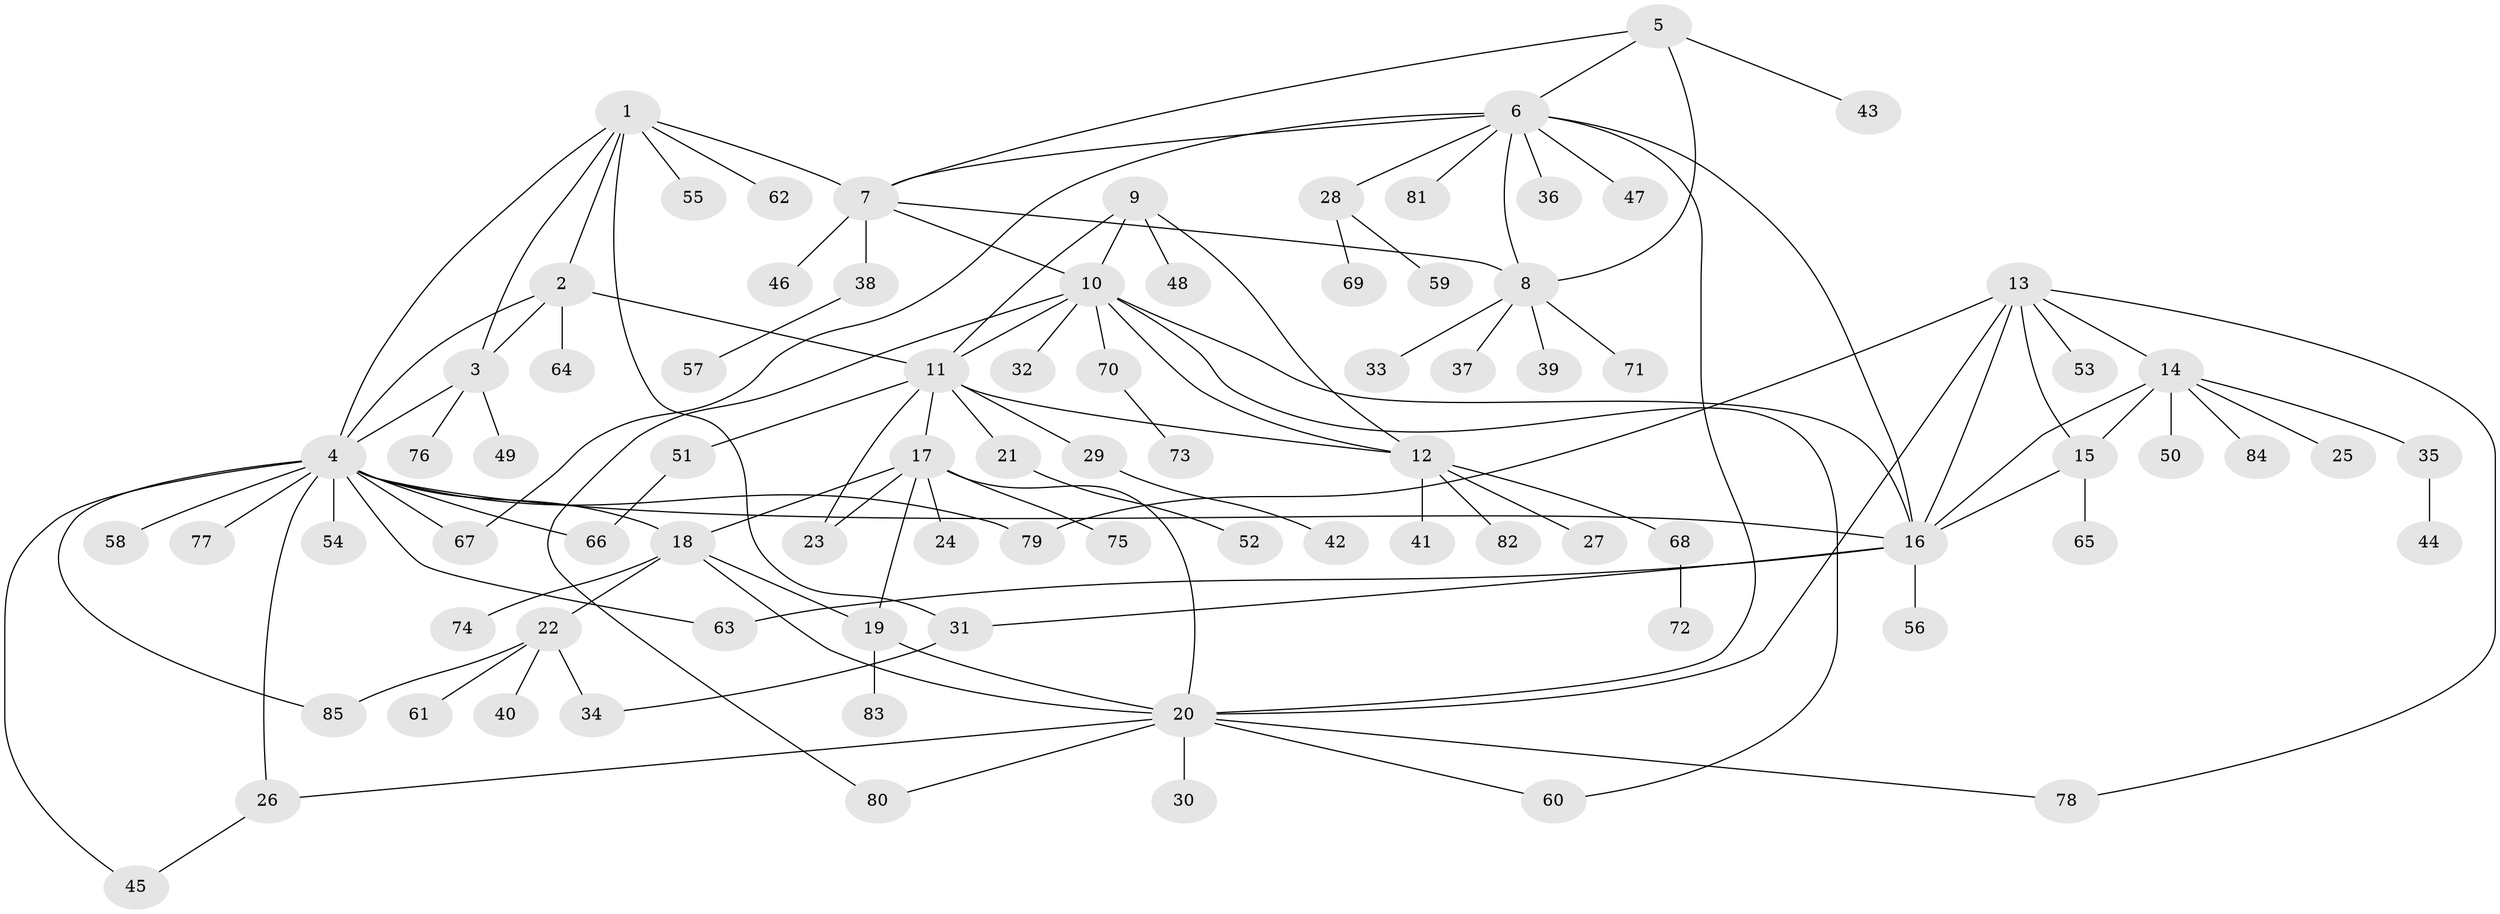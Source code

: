 // coarse degree distribution, {5: 0.06976744186046512, 4: 0.023255813953488372, 9: 0.06976744186046512, 6: 0.13953488372093023, 3: 0.16279069767441862, 7: 0.046511627906976744, 8: 0.023255813953488372, 1: 0.3953488372093023, 2: 0.06976744186046512}
// Generated by graph-tools (version 1.1) at 2025/52/03/04/25 22:52:12]
// undirected, 85 vertices, 118 edges
graph export_dot {
  node [color=gray90,style=filled];
  1;
  2;
  3;
  4;
  5;
  6;
  7;
  8;
  9;
  10;
  11;
  12;
  13;
  14;
  15;
  16;
  17;
  18;
  19;
  20;
  21;
  22;
  23;
  24;
  25;
  26;
  27;
  28;
  29;
  30;
  31;
  32;
  33;
  34;
  35;
  36;
  37;
  38;
  39;
  40;
  41;
  42;
  43;
  44;
  45;
  46;
  47;
  48;
  49;
  50;
  51;
  52;
  53;
  54;
  55;
  56;
  57;
  58;
  59;
  60;
  61;
  62;
  63;
  64;
  65;
  66;
  67;
  68;
  69;
  70;
  71;
  72;
  73;
  74;
  75;
  76;
  77;
  78;
  79;
  80;
  81;
  82;
  83;
  84;
  85;
  1 -- 2;
  1 -- 3;
  1 -- 4;
  1 -- 7;
  1 -- 31;
  1 -- 55;
  1 -- 62;
  2 -- 3;
  2 -- 4;
  2 -- 11;
  2 -- 64;
  3 -- 4;
  3 -- 49;
  3 -- 76;
  4 -- 16;
  4 -- 18;
  4 -- 26;
  4 -- 45;
  4 -- 54;
  4 -- 58;
  4 -- 63;
  4 -- 66;
  4 -- 67;
  4 -- 77;
  4 -- 79;
  4 -- 85;
  5 -- 6;
  5 -- 7;
  5 -- 8;
  5 -- 43;
  6 -- 7;
  6 -- 8;
  6 -- 16;
  6 -- 20;
  6 -- 28;
  6 -- 36;
  6 -- 47;
  6 -- 67;
  6 -- 81;
  7 -- 8;
  7 -- 10;
  7 -- 38;
  7 -- 46;
  8 -- 33;
  8 -- 37;
  8 -- 39;
  8 -- 71;
  9 -- 10;
  9 -- 11;
  9 -- 12;
  9 -- 48;
  10 -- 11;
  10 -- 12;
  10 -- 16;
  10 -- 32;
  10 -- 60;
  10 -- 70;
  10 -- 80;
  11 -- 12;
  11 -- 17;
  11 -- 21;
  11 -- 23;
  11 -- 29;
  11 -- 51;
  12 -- 27;
  12 -- 41;
  12 -- 68;
  12 -- 82;
  13 -- 14;
  13 -- 15;
  13 -- 16;
  13 -- 20;
  13 -- 53;
  13 -- 78;
  13 -- 79;
  14 -- 15;
  14 -- 16;
  14 -- 25;
  14 -- 35;
  14 -- 50;
  14 -- 84;
  15 -- 16;
  15 -- 65;
  16 -- 31;
  16 -- 56;
  16 -- 63;
  17 -- 18;
  17 -- 19;
  17 -- 20;
  17 -- 23;
  17 -- 24;
  17 -- 75;
  18 -- 19;
  18 -- 20;
  18 -- 22;
  18 -- 74;
  19 -- 20;
  19 -- 83;
  20 -- 26;
  20 -- 30;
  20 -- 60;
  20 -- 78;
  20 -- 80;
  21 -- 52;
  22 -- 34;
  22 -- 40;
  22 -- 61;
  22 -- 85;
  26 -- 45;
  28 -- 59;
  28 -- 69;
  29 -- 42;
  31 -- 34;
  35 -- 44;
  38 -- 57;
  51 -- 66;
  68 -- 72;
  70 -- 73;
}
